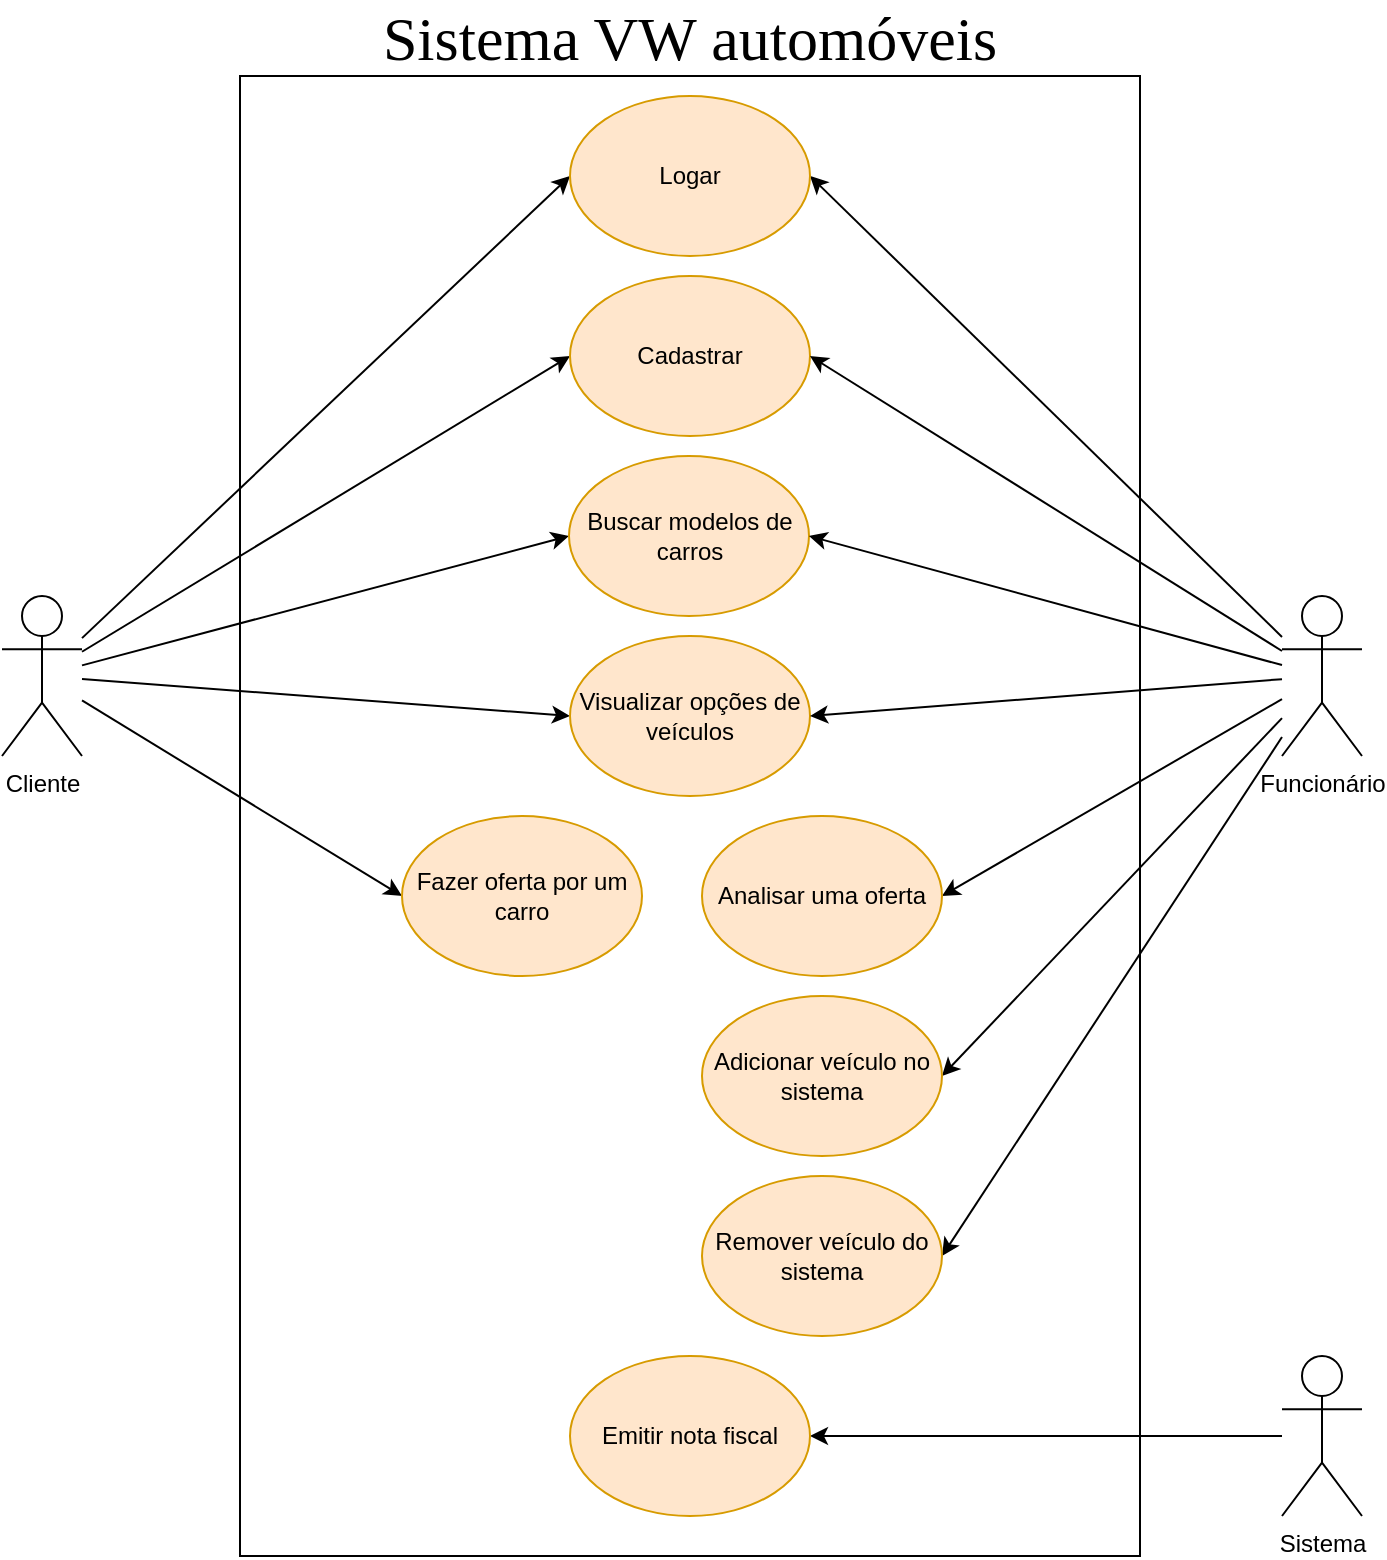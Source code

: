 <mxfile version="21.6.9" type="device">
  <diagram name="Página-1" id="D9l1XS7NlEC8tRxrIU18">
    <mxGraphModel dx="1434" dy="790" grid="1" gridSize="10" guides="1" tooltips="1" connect="1" arrows="1" fold="1" page="1" pageScale="1" pageWidth="827" pageHeight="1169" math="0" shadow="0">
      <root>
        <mxCell id="0" />
        <mxCell id="1" parent="0" />
        <mxCell id="q2NuulS6U0oWX4dzJ29O-1" value="" style="rounded=0;whiteSpace=wrap;html=1;" vertex="1" parent="1">
          <mxGeometry x="189" y="70" width="450" height="740" as="geometry" />
        </mxCell>
        <mxCell id="q2NuulS6U0oWX4dzJ29O-5" style="rounded=0;orthogonalLoop=1;jettySize=auto;html=1;entryX=0;entryY=0.5;entryDx=0;entryDy=0;" edge="1" parent="1" source="q2NuulS6U0oWX4dzJ29O-2" target="q2NuulS6U0oWX4dzJ29O-3">
          <mxGeometry relative="1" as="geometry" />
        </mxCell>
        <mxCell id="q2NuulS6U0oWX4dzJ29O-8" style="edgeStyle=none;rounded=0;orthogonalLoop=1;jettySize=auto;html=1;entryX=0;entryY=0.5;entryDx=0;entryDy=0;" edge="1" parent="1" source="q2NuulS6U0oWX4dzJ29O-2" target="q2NuulS6U0oWX4dzJ29O-7">
          <mxGeometry relative="1" as="geometry" />
        </mxCell>
        <mxCell id="q2NuulS6U0oWX4dzJ29O-10" style="edgeStyle=none;rounded=0;orthogonalLoop=1;jettySize=auto;html=1;entryX=0;entryY=0.5;entryDx=0;entryDy=0;" edge="1" parent="1" source="q2NuulS6U0oWX4dzJ29O-2" target="q2NuulS6U0oWX4dzJ29O-9">
          <mxGeometry relative="1" as="geometry" />
        </mxCell>
        <mxCell id="q2NuulS6U0oWX4dzJ29O-12" style="edgeStyle=none;rounded=0;orthogonalLoop=1;jettySize=auto;html=1;entryX=0;entryY=0.5;entryDx=0;entryDy=0;" edge="1" parent="1" source="q2NuulS6U0oWX4dzJ29O-2" target="q2NuulS6U0oWX4dzJ29O-11">
          <mxGeometry relative="1" as="geometry" />
        </mxCell>
        <mxCell id="q2NuulS6U0oWX4dzJ29O-27" style="edgeStyle=none;rounded=0;orthogonalLoop=1;jettySize=auto;html=1;entryX=0;entryY=0.5;entryDx=0;entryDy=0;" edge="1" parent="1" source="q2NuulS6U0oWX4dzJ29O-2" target="q2NuulS6U0oWX4dzJ29O-26">
          <mxGeometry relative="1" as="geometry" />
        </mxCell>
        <mxCell id="q2NuulS6U0oWX4dzJ29O-2" value="Cliente" style="shape=umlActor;verticalLabelPosition=bottom;verticalAlign=top;html=1;outlineConnect=0;" vertex="1" parent="1">
          <mxGeometry x="70" y="330" width="40" height="80" as="geometry" />
        </mxCell>
        <mxCell id="q2NuulS6U0oWX4dzJ29O-3" value="Cadastrar" style="ellipse;whiteSpace=wrap;html=1;fillColor=#ffe6cc;strokeColor=#d79b00;" vertex="1" parent="1">
          <mxGeometry x="354" y="170" width="120" height="80" as="geometry" />
        </mxCell>
        <mxCell id="q2NuulS6U0oWX4dzJ29O-6" value="Sistema VW automóveis" style="text;html=1;strokeColor=none;fillColor=none;align=center;verticalAlign=middle;whiteSpace=wrap;rounded=0;fontFamily=Tahoma;fontSize=31;" vertex="1" parent="1">
          <mxGeometry x="209" y="36" width="410" height="30" as="geometry" />
        </mxCell>
        <mxCell id="q2NuulS6U0oWX4dzJ29O-7" value="Buscar modelos de carros" style="ellipse;whiteSpace=wrap;html=1;fillColor=#ffe6cc;strokeColor=#d79b00;" vertex="1" parent="1">
          <mxGeometry x="353.5" y="260" width="120" height="80" as="geometry" />
        </mxCell>
        <mxCell id="q2NuulS6U0oWX4dzJ29O-9" value="Visualizar opções de veículos" style="ellipse;whiteSpace=wrap;html=1;fillColor=#ffe6cc;strokeColor=#d79b00;" vertex="1" parent="1">
          <mxGeometry x="354" y="350" width="120" height="80" as="geometry" />
        </mxCell>
        <mxCell id="q2NuulS6U0oWX4dzJ29O-11" value="Fazer oferta por um carro" style="ellipse;whiteSpace=wrap;html=1;fillColor=#ffe6cc;strokeColor=#d79b00;" vertex="1" parent="1">
          <mxGeometry x="270" y="440" width="120" height="80" as="geometry" />
        </mxCell>
        <mxCell id="q2NuulS6U0oWX4dzJ29O-16" style="edgeStyle=none;rounded=0;orthogonalLoop=1;jettySize=auto;html=1;entryX=1;entryY=0.5;entryDx=0;entryDy=0;" edge="1" parent="1" source="q2NuulS6U0oWX4dzJ29O-14" target="q2NuulS6U0oWX4dzJ29O-15">
          <mxGeometry relative="1" as="geometry" />
        </mxCell>
        <mxCell id="q2NuulS6U0oWX4dzJ29O-18" style="edgeStyle=none;rounded=0;orthogonalLoop=1;jettySize=auto;html=1;entryX=1;entryY=0.5;entryDx=0;entryDy=0;" edge="1" parent="1" source="q2NuulS6U0oWX4dzJ29O-14" target="q2NuulS6U0oWX4dzJ29O-17">
          <mxGeometry relative="1" as="geometry" />
        </mxCell>
        <mxCell id="q2NuulS6U0oWX4dzJ29O-20" style="edgeStyle=none;rounded=0;orthogonalLoop=1;jettySize=auto;html=1;entryX=1;entryY=0.5;entryDx=0;entryDy=0;" edge="1" parent="1" source="q2NuulS6U0oWX4dzJ29O-14" target="q2NuulS6U0oWX4dzJ29O-19">
          <mxGeometry relative="1" as="geometry" />
        </mxCell>
        <mxCell id="q2NuulS6U0oWX4dzJ29O-28" style="edgeStyle=none;rounded=0;orthogonalLoop=1;jettySize=auto;html=1;entryX=1;entryY=0.5;entryDx=0;entryDy=0;" edge="1" parent="1" source="q2NuulS6U0oWX4dzJ29O-14" target="q2NuulS6U0oWX4dzJ29O-26">
          <mxGeometry relative="1" as="geometry" />
        </mxCell>
        <mxCell id="q2NuulS6U0oWX4dzJ29O-29" style="edgeStyle=none;rounded=0;orthogonalLoop=1;jettySize=auto;html=1;entryX=1;entryY=0.5;entryDx=0;entryDy=0;" edge="1" parent="1" source="q2NuulS6U0oWX4dzJ29O-14" target="q2NuulS6U0oWX4dzJ29O-3">
          <mxGeometry relative="1" as="geometry" />
        </mxCell>
        <mxCell id="q2NuulS6U0oWX4dzJ29O-30" style="edgeStyle=none;rounded=0;orthogonalLoop=1;jettySize=auto;html=1;entryX=1;entryY=0.5;entryDx=0;entryDy=0;" edge="1" parent="1" source="q2NuulS6U0oWX4dzJ29O-14" target="q2NuulS6U0oWX4dzJ29O-7">
          <mxGeometry relative="1" as="geometry" />
        </mxCell>
        <mxCell id="q2NuulS6U0oWX4dzJ29O-32" style="edgeStyle=none;rounded=0;orthogonalLoop=1;jettySize=auto;html=1;entryX=1;entryY=0.5;entryDx=0;entryDy=0;" edge="1" parent="1" source="q2NuulS6U0oWX4dzJ29O-14" target="q2NuulS6U0oWX4dzJ29O-9">
          <mxGeometry relative="1" as="geometry" />
        </mxCell>
        <mxCell id="q2NuulS6U0oWX4dzJ29O-14" value="Funcionário" style="shape=umlActor;verticalLabelPosition=bottom;verticalAlign=top;html=1;outlineConnect=0;" vertex="1" parent="1">
          <mxGeometry x="710" y="330" width="40" height="80" as="geometry" />
        </mxCell>
        <mxCell id="q2NuulS6U0oWX4dzJ29O-15" value="Analisar uma oferta" style="ellipse;whiteSpace=wrap;html=1;fillColor=#ffe6cc;strokeColor=#d79b00;" vertex="1" parent="1">
          <mxGeometry x="420" y="440" width="120" height="80" as="geometry" />
        </mxCell>
        <mxCell id="q2NuulS6U0oWX4dzJ29O-17" value="Adicionar veículo no sistema" style="ellipse;whiteSpace=wrap;html=1;fillColor=#ffe6cc;strokeColor=#d79b00;" vertex="1" parent="1">
          <mxGeometry x="420" y="530" width="120" height="80" as="geometry" />
        </mxCell>
        <mxCell id="q2NuulS6U0oWX4dzJ29O-19" value="Remover veículo do sistema" style="ellipse;whiteSpace=wrap;html=1;fillColor=#ffe6cc;strokeColor=#d79b00;" vertex="1" parent="1">
          <mxGeometry x="420" y="620" width="120" height="80" as="geometry" />
        </mxCell>
        <mxCell id="q2NuulS6U0oWX4dzJ29O-23" style="edgeStyle=none;rounded=0;orthogonalLoop=1;jettySize=auto;html=1;entryX=1;entryY=0.5;entryDx=0;entryDy=0;" edge="1" parent="1" source="q2NuulS6U0oWX4dzJ29O-21" target="q2NuulS6U0oWX4dzJ29O-22">
          <mxGeometry relative="1" as="geometry" />
        </mxCell>
        <mxCell id="q2NuulS6U0oWX4dzJ29O-21" value="Sistema" style="shape=umlActor;verticalLabelPosition=bottom;verticalAlign=top;html=1;outlineConnect=0;" vertex="1" parent="1">
          <mxGeometry x="710" y="710" width="40" height="80" as="geometry" />
        </mxCell>
        <mxCell id="q2NuulS6U0oWX4dzJ29O-22" value="Emitir nota fiscal" style="ellipse;whiteSpace=wrap;html=1;fillColor=#ffe6cc;strokeColor=#d79b00;" vertex="1" parent="1">
          <mxGeometry x="354" y="710" width="120" height="80" as="geometry" />
        </mxCell>
        <mxCell id="q2NuulS6U0oWX4dzJ29O-26" value="Logar" style="ellipse;whiteSpace=wrap;html=1;fillColor=#ffe6cc;strokeColor=#d79b00;" vertex="1" parent="1">
          <mxGeometry x="354" y="80" width="120" height="80" as="geometry" />
        </mxCell>
      </root>
    </mxGraphModel>
  </diagram>
</mxfile>
